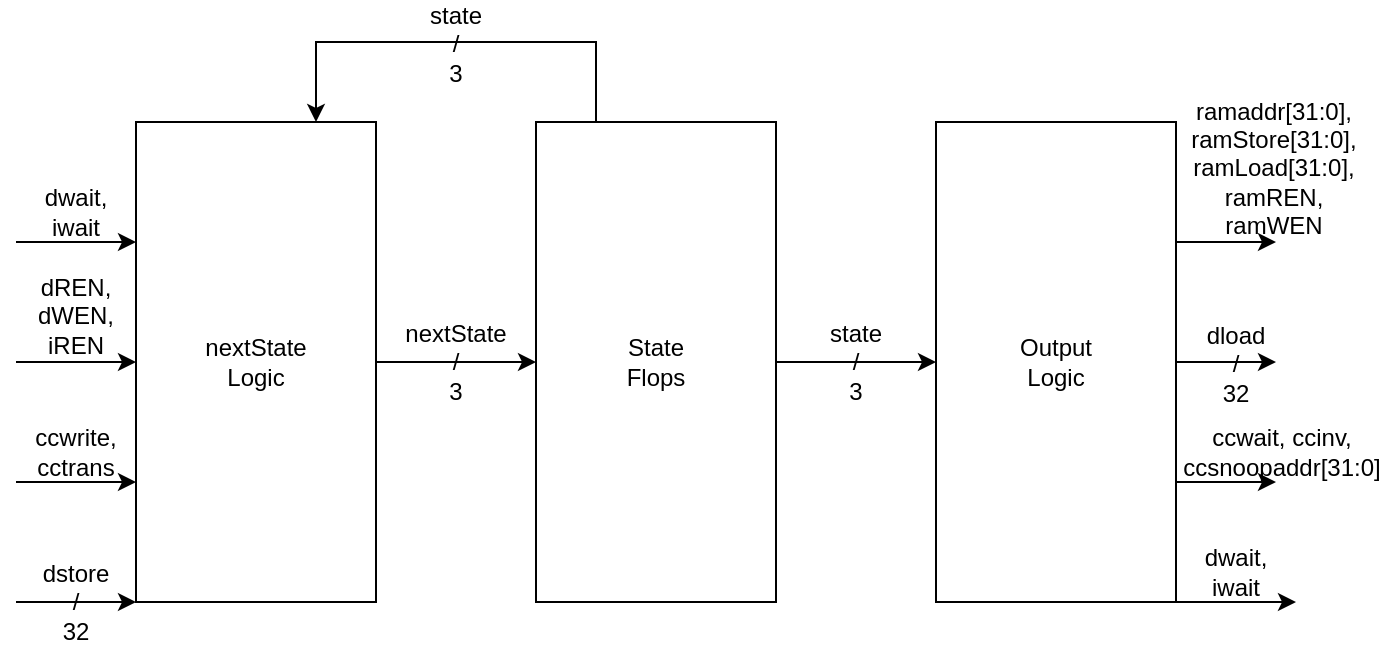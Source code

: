 <mxfile version="22.0.3" type="device">
  <diagram name="Page-1" id="BDGI0Yc0JdB9_T5IK4NZ">
    <mxGraphModel dx="1026" dy="678" grid="1" gridSize="10" guides="1" tooltips="1" connect="1" arrows="1" fold="1" page="1" pageScale="1" pageWidth="850" pageHeight="1100" math="0" shadow="0">
      <root>
        <mxCell id="0" />
        <mxCell id="1" parent="0" />
        <mxCell id="hcAhfnSWt_Pk0jUe3dl0-1" value="" style="rounded=0;whiteSpace=wrap;html=1;" vertex="1" parent="1">
          <mxGeometry x="160" y="200" width="120" height="240" as="geometry" />
        </mxCell>
        <mxCell id="hcAhfnSWt_Pk0jUe3dl0-2" value="" style="rounded=0;whiteSpace=wrap;html=1;" vertex="1" parent="1">
          <mxGeometry x="360" y="200" width="120" height="240" as="geometry" />
        </mxCell>
        <mxCell id="hcAhfnSWt_Pk0jUe3dl0-3" value="" style="rounded=0;whiteSpace=wrap;html=1;" vertex="1" parent="1">
          <mxGeometry x="560" y="200" width="120" height="240" as="geometry" />
        </mxCell>
        <mxCell id="hcAhfnSWt_Pk0jUe3dl0-4" value="nextState Logic" style="text;html=1;strokeColor=none;fillColor=none;align=center;verticalAlign=middle;whiteSpace=wrap;rounded=0;" vertex="1" parent="1">
          <mxGeometry x="190" y="305" width="60" height="30" as="geometry" />
        </mxCell>
        <mxCell id="hcAhfnSWt_Pk0jUe3dl0-5" value="State Flops" style="text;html=1;strokeColor=none;fillColor=none;align=center;verticalAlign=middle;whiteSpace=wrap;rounded=0;" vertex="1" parent="1">
          <mxGeometry x="390" y="305" width="60" height="30" as="geometry" />
        </mxCell>
        <mxCell id="hcAhfnSWt_Pk0jUe3dl0-6" value="Output Logic" style="text;html=1;strokeColor=none;fillColor=none;align=center;verticalAlign=middle;whiteSpace=wrap;rounded=0;" vertex="1" parent="1">
          <mxGeometry x="590" y="305" width="60" height="30" as="geometry" />
        </mxCell>
        <mxCell id="hcAhfnSWt_Pk0jUe3dl0-7" value="" style="endArrow=classic;html=1;rounded=0;exitX=1;exitY=0.5;exitDx=0;exitDy=0;entryX=0;entryY=0.5;entryDx=0;entryDy=0;" edge="1" parent="1" source="hcAhfnSWt_Pk0jUe3dl0-1" target="hcAhfnSWt_Pk0jUe3dl0-2">
          <mxGeometry width="50" height="50" relative="1" as="geometry">
            <mxPoint x="400" y="380" as="sourcePoint" />
            <mxPoint x="450" y="330" as="targetPoint" />
          </mxGeometry>
        </mxCell>
        <mxCell id="hcAhfnSWt_Pk0jUe3dl0-8" value="nextState&lt;br&gt;/&lt;br&gt;3" style="text;html=1;strokeColor=none;fillColor=none;align=center;verticalAlign=middle;whiteSpace=wrap;rounded=0;" vertex="1" parent="1">
          <mxGeometry x="290" y="305" width="60" height="30" as="geometry" />
        </mxCell>
        <mxCell id="hcAhfnSWt_Pk0jUe3dl0-9" value="" style="endArrow=classic;html=1;rounded=0;exitX=0.25;exitY=0;exitDx=0;exitDy=0;entryX=0.75;entryY=0;entryDx=0;entryDy=0;" edge="1" parent="1" source="hcAhfnSWt_Pk0jUe3dl0-2" target="hcAhfnSWt_Pk0jUe3dl0-1">
          <mxGeometry width="50" height="50" relative="1" as="geometry">
            <mxPoint x="400" y="380" as="sourcePoint" />
            <mxPoint x="450" y="330" as="targetPoint" />
            <Array as="points">
              <mxPoint x="390" y="160" />
              <mxPoint x="320" y="160" />
              <mxPoint x="250" y="160" />
            </Array>
          </mxGeometry>
        </mxCell>
        <mxCell id="hcAhfnSWt_Pk0jUe3dl0-10" value="state&lt;br&gt;/&lt;br&gt;3" style="text;html=1;strokeColor=none;fillColor=none;align=center;verticalAlign=middle;whiteSpace=wrap;rounded=0;" vertex="1" parent="1">
          <mxGeometry x="290" y="146" width="60" height="30" as="geometry" />
        </mxCell>
        <mxCell id="hcAhfnSWt_Pk0jUe3dl0-11" value="" style="endArrow=classic;html=1;rounded=0;entryX=0;entryY=0.25;entryDx=0;entryDy=0;" edge="1" parent="1" target="hcAhfnSWt_Pk0jUe3dl0-1">
          <mxGeometry width="50" height="50" relative="1" as="geometry">
            <mxPoint x="100" y="260" as="sourcePoint" />
            <mxPoint x="450" y="330" as="targetPoint" />
          </mxGeometry>
        </mxCell>
        <mxCell id="hcAhfnSWt_Pk0jUe3dl0-12" value="dwait, iwait" style="text;html=1;strokeColor=none;fillColor=none;align=center;verticalAlign=middle;whiteSpace=wrap;rounded=0;" vertex="1" parent="1">
          <mxGeometry x="100" y="230" width="60" height="30" as="geometry" />
        </mxCell>
        <mxCell id="hcAhfnSWt_Pk0jUe3dl0-13" value="" style="endArrow=classic;html=1;rounded=0;entryX=0;entryY=0.5;entryDx=0;entryDy=0;" edge="1" parent="1" target="hcAhfnSWt_Pk0jUe3dl0-1">
          <mxGeometry width="50" height="50" relative="1" as="geometry">
            <mxPoint x="100" y="320" as="sourcePoint" />
            <mxPoint x="450" y="330" as="targetPoint" />
          </mxGeometry>
        </mxCell>
        <mxCell id="hcAhfnSWt_Pk0jUe3dl0-14" value="dREN, dWEN, iREN" style="text;html=1;strokeColor=none;fillColor=none;align=center;verticalAlign=middle;whiteSpace=wrap;rounded=0;" vertex="1" parent="1">
          <mxGeometry x="100" y="282" width="60" height="30" as="geometry" />
        </mxCell>
        <mxCell id="hcAhfnSWt_Pk0jUe3dl0-15" value="" style="endArrow=classic;html=1;rounded=0;entryX=0;entryY=0.75;entryDx=0;entryDy=0;" edge="1" parent="1" target="hcAhfnSWt_Pk0jUe3dl0-1">
          <mxGeometry width="50" height="50" relative="1" as="geometry">
            <mxPoint x="100" y="380" as="sourcePoint" />
            <mxPoint x="450" y="330" as="targetPoint" />
          </mxGeometry>
        </mxCell>
        <mxCell id="hcAhfnSWt_Pk0jUe3dl0-16" value="ccwrite, cctrans" style="text;html=1;strokeColor=none;fillColor=none;align=center;verticalAlign=middle;whiteSpace=wrap;rounded=0;" vertex="1" parent="1">
          <mxGeometry x="100" y="350" width="60" height="30" as="geometry" />
        </mxCell>
        <mxCell id="hcAhfnSWt_Pk0jUe3dl0-17" value="" style="endArrow=classic;html=1;rounded=0;exitX=1;exitY=0.5;exitDx=0;exitDy=0;entryX=0;entryY=0.5;entryDx=0;entryDy=0;" edge="1" parent="1" source="hcAhfnSWt_Pk0jUe3dl0-2" target="hcAhfnSWt_Pk0jUe3dl0-3">
          <mxGeometry width="50" height="50" relative="1" as="geometry">
            <mxPoint x="400" y="380" as="sourcePoint" />
            <mxPoint x="450" y="330" as="targetPoint" />
          </mxGeometry>
        </mxCell>
        <mxCell id="hcAhfnSWt_Pk0jUe3dl0-18" value="state&lt;br&gt;/&lt;br&gt;3" style="text;html=1;strokeColor=none;fillColor=none;align=center;verticalAlign=middle;whiteSpace=wrap;rounded=0;" vertex="1" parent="1">
          <mxGeometry x="490" y="305" width="60" height="30" as="geometry" />
        </mxCell>
        <mxCell id="hcAhfnSWt_Pk0jUe3dl0-19" value="" style="endArrow=classic;html=1;rounded=0;exitX=1;exitY=0.75;exitDx=0;exitDy=0;" edge="1" parent="1" source="hcAhfnSWt_Pk0jUe3dl0-3">
          <mxGeometry width="50" height="50" relative="1" as="geometry">
            <mxPoint x="400" y="380" as="sourcePoint" />
            <mxPoint x="730" y="380" as="targetPoint" />
          </mxGeometry>
        </mxCell>
        <mxCell id="hcAhfnSWt_Pk0jUe3dl0-20" value="ccwait, ccinv, ccsnoopaddr[31:0]" style="text;html=1;strokeColor=none;fillColor=none;align=center;verticalAlign=middle;whiteSpace=wrap;rounded=0;" vertex="1" parent="1">
          <mxGeometry x="703" y="350" width="60" height="30" as="geometry" />
        </mxCell>
        <mxCell id="hcAhfnSWt_Pk0jUe3dl0-21" value="" style="endArrow=classic;html=1;rounded=0;exitX=1;exitY=0.5;exitDx=0;exitDy=0;" edge="1" parent="1" source="hcAhfnSWt_Pk0jUe3dl0-3">
          <mxGeometry width="50" height="50" relative="1" as="geometry">
            <mxPoint x="400" y="380" as="sourcePoint" />
            <mxPoint x="730" y="320" as="targetPoint" />
          </mxGeometry>
        </mxCell>
        <mxCell id="hcAhfnSWt_Pk0jUe3dl0-23" value="dload&lt;br&gt;/&lt;br&gt;32" style="text;html=1;strokeColor=none;fillColor=none;align=center;verticalAlign=middle;whiteSpace=wrap;rounded=0;" vertex="1" parent="1">
          <mxGeometry x="680" y="306" width="60" height="30" as="geometry" />
        </mxCell>
        <mxCell id="hcAhfnSWt_Pk0jUe3dl0-24" value="" style="endArrow=classic;html=1;rounded=0;entryX=0;entryY=1;entryDx=0;entryDy=0;" edge="1" parent="1" target="hcAhfnSWt_Pk0jUe3dl0-1">
          <mxGeometry width="50" height="50" relative="1" as="geometry">
            <mxPoint x="100" y="440" as="sourcePoint" />
            <mxPoint x="450" y="330" as="targetPoint" />
          </mxGeometry>
        </mxCell>
        <mxCell id="hcAhfnSWt_Pk0jUe3dl0-25" value="dstore&lt;br&gt;/&lt;br&gt;32" style="text;html=1;strokeColor=none;fillColor=none;align=center;verticalAlign=middle;whiteSpace=wrap;rounded=0;" vertex="1" parent="1">
          <mxGeometry x="100" y="425" width="60" height="30" as="geometry" />
        </mxCell>
        <mxCell id="hcAhfnSWt_Pk0jUe3dl0-26" value="" style="endArrow=classic;html=1;rounded=0;exitX=1;exitY=0.25;exitDx=0;exitDy=0;" edge="1" parent="1" source="hcAhfnSWt_Pk0jUe3dl0-3">
          <mxGeometry width="50" height="50" relative="1" as="geometry">
            <mxPoint x="400" y="380" as="sourcePoint" />
            <mxPoint x="730" y="260" as="targetPoint" />
          </mxGeometry>
        </mxCell>
        <mxCell id="hcAhfnSWt_Pk0jUe3dl0-27" value="ramaddr[31:0], ramStore[31:0], ramLoad[31:0], ramREN, ramWEN" style="text;html=1;strokeColor=none;fillColor=none;align=center;verticalAlign=middle;whiteSpace=wrap;rounded=0;" vertex="1" parent="1">
          <mxGeometry x="699" y="208" width="60" height="30" as="geometry" />
        </mxCell>
        <mxCell id="hcAhfnSWt_Pk0jUe3dl0-28" value="" style="endArrow=classic;html=1;rounded=0;exitX=1;exitY=1;exitDx=0;exitDy=0;" edge="1" parent="1" source="hcAhfnSWt_Pk0jUe3dl0-3">
          <mxGeometry width="50" height="50" relative="1" as="geometry">
            <mxPoint x="400" y="380" as="sourcePoint" />
            <mxPoint x="740" y="440" as="targetPoint" />
          </mxGeometry>
        </mxCell>
        <mxCell id="hcAhfnSWt_Pk0jUe3dl0-29" value="dwait, iwait" style="text;html=1;strokeColor=none;fillColor=none;align=center;verticalAlign=middle;whiteSpace=wrap;rounded=0;" vertex="1" parent="1">
          <mxGeometry x="680" y="410" width="60" height="30" as="geometry" />
        </mxCell>
      </root>
    </mxGraphModel>
  </diagram>
</mxfile>
